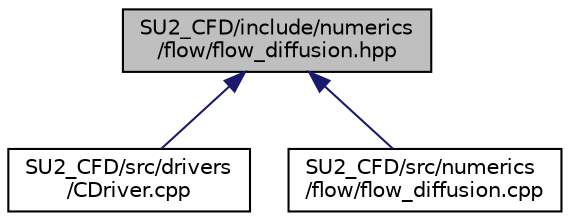 digraph "SU2_CFD/include/numerics/flow/flow_diffusion.hpp"
{
 // LATEX_PDF_SIZE
  edge [fontname="Helvetica",fontsize="10",labelfontname="Helvetica",labelfontsize="10"];
  node [fontname="Helvetica",fontsize="10",shape=record];
  Node1 [label="SU2_CFD/include/numerics\l/flow/flow_diffusion.hpp",height=0.2,width=0.4,color="black", fillcolor="grey75", style="filled", fontcolor="black",tooltip="Declarations of numerics classes for viscous flux computation."];
  Node1 -> Node2 [dir="back",color="midnightblue",fontsize="10",style="solid",fontname="Helvetica"];
  Node2 [label="SU2_CFD/src/drivers\l/CDriver.cpp",height=0.2,width=0.4,color="black", fillcolor="white", style="filled",URL="$CDriver_8cpp.html",tooltip="The main subroutines for driving single or multi-zone problems."];
  Node1 -> Node3 [dir="back",color="midnightblue",fontsize="10",style="solid",fontname="Helvetica"];
  Node3 [label="SU2_CFD/src/numerics\l/flow/flow_diffusion.cpp",height=0.2,width=0.4,color="black", fillcolor="white", style="filled",URL="$flow__diffusion_8cpp.html",tooltip="Implementation of numerics classes for discretization of viscous fluxes in fluid flow problems."];
}

